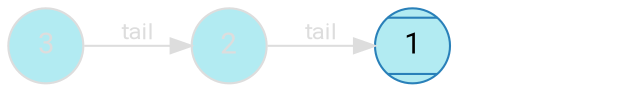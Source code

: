 digraph {
    bgcolor=transparent
    splines=false
    rankdir=LR

    // Default theme: disabled
    node[shape="circle" style="rounded,filled" color="#dddddd" fillcolor="#b2ebf2" fontcolor="#dddddd" fontname="Segoe UI,Roboto,Helvetica,Arial,sans-serif"]
    edge [color="#dddddd" fontcolor="#dddddd" fontname="Segoe UI,Roboto,Helvetica,Arial,sans-serif" fontsize=11]

    s3[label=3]
    s2[label=2]
    s1[label=1 shape=Mcircle color="#2980B9" fillcolor="#b2ebf2" fontcolor="#000000"]
    nil[label="0" fillcolor="#ffffff" style=invis]

    s3 -> s2[label=tail]
    s2 -> s1[label=tail]
    s1 -> nil[label=tail style=invis]
}
